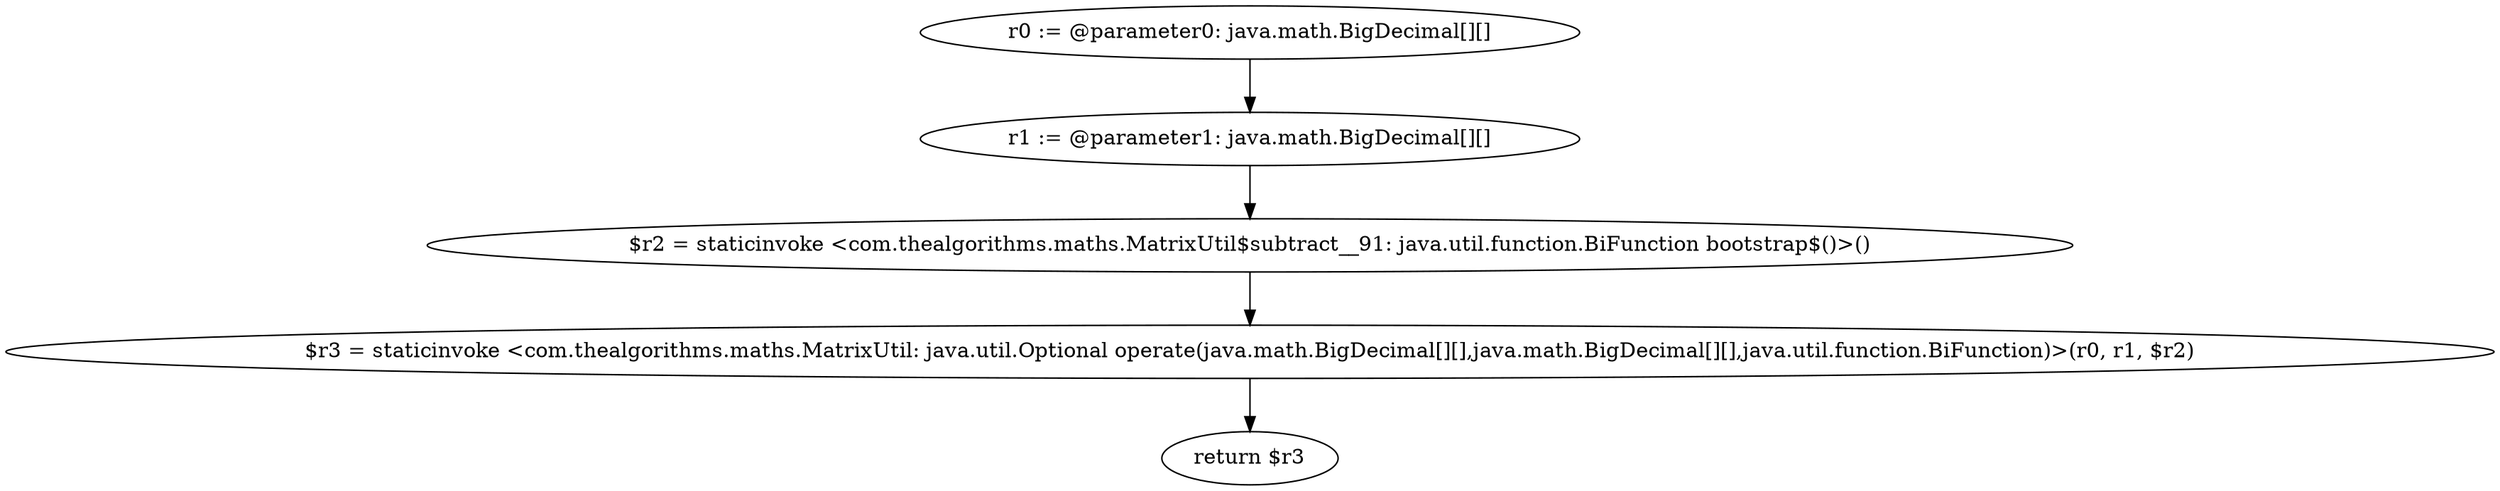 digraph "unitGraph" {
    "r0 := @parameter0: java.math.BigDecimal[][]"
    "r1 := @parameter1: java.math.BigDecimal[][]"
    "$r2 = staticinvoke <com.thealgorithms.maths.MatrixUtil$subtract__91: java.util.function.BiFunction bootstrap$()>()"
    "$r3 = staticinvoke <com.thealgorithms.maths.MatrixUtil: java.util.Optional operate(java.math.BigDecimal[][],java.math.BigDecimal[][],java.util.function.BiFunction)>(r0, r1, $r2)"
    "return $r3"
    "r0 := @parameter0: java.math.BigDecimal[][]"->"r1 := @parameter1: java.math.BigDecimal[][]";
    "r1 := @parameter1: java.math.BigDecimal[][]"->"$r2 = staticinvoke <com.thealgorithms.maths.MatrixUtil$subtract__91: java.util.function.BiFunction bootstrap$()>()";
    "$r2 = staticinvoke <com.thealgorithms.maths.MatrixUtil$subtract__91: java.util.function.BiFunction bootstrap$()>()"->"$r3 = staticinvoke <com.thealgorithms.maths.MatrixUtil: java.util.Optional operate(java.math.BigDecimal[][],java.math.BigDecimal[][],java.util.function.BiFunction)>(r0, r1, $r2)";
    "$r3 = staticinvoke <com.thealgorithms.maths.MatrixUtil: java.util.Optional operate(java.math.BigDecimal[][],java.math.BigDecimal[][],java.util.function.BiFunction)>(r0, r1, $r2)"->"return $r3";
}
